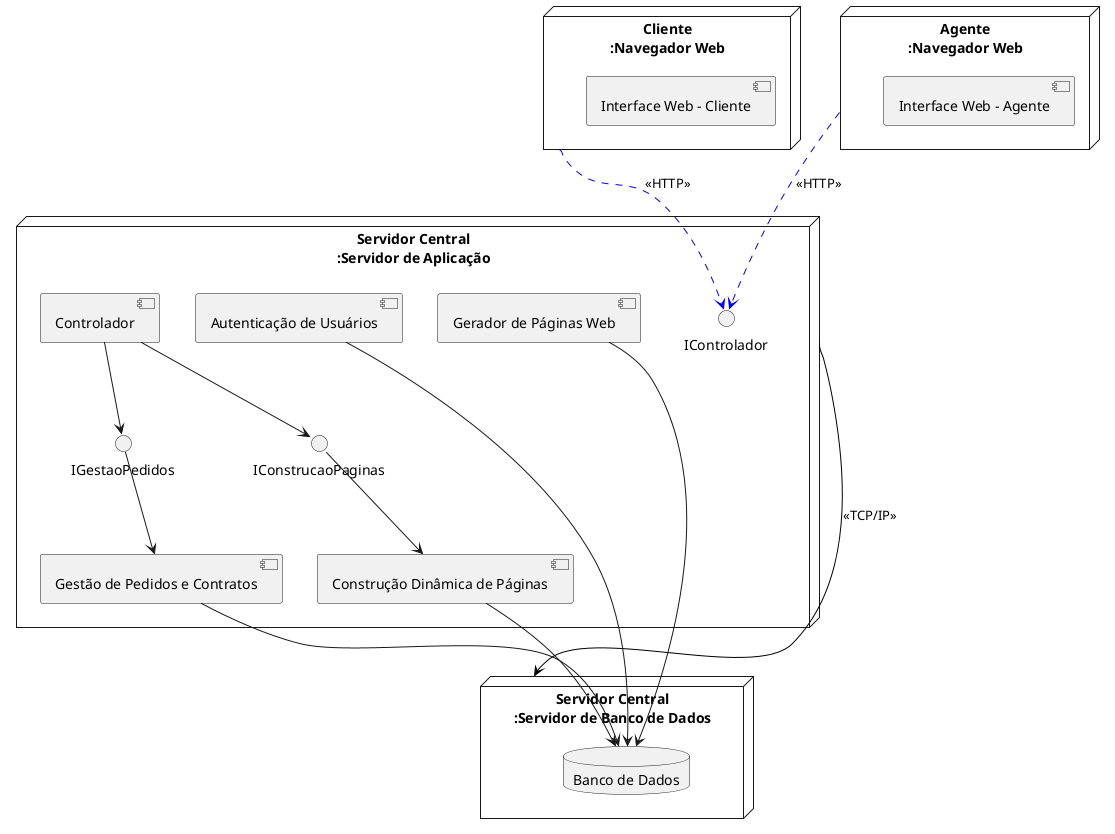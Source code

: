@startuml DiagramaImplantacaoCompletoComInterfaces

' Nós físicos
node "Cliente\n:Navegador Web" as Cliente {
    component "Interface Web - Cliente"
}

node "Agente\n:Navegador Web" as Agente {
    component "Interface Web - Agente"
}

node "Servidor Central\n:Servidor de Aplicação" as ServidorApp {
    
    interface IControlador
    interface IGestaoPedidos
    interface IConstrucaoPaginas

    component "Controlador" {
        [Controlador] --> IGestaoPedidos
        [Controlador] --> IConstrucaoPaginas
    }

    component "Gestão de Pedidos e Contratos" as GPC {
        IGestaoPedidos --> GPC
    }

    component "Construção Dinâmica de Páginas" as CDP {
        IConstrucaoPaginas --> CDP
    }

    component "Autenticação de Usuários"
    component "Gerador de Páginas Web"
}

node "Servidor Central\n:Servidor de Banco de Dados" as ServidorBD {
    database "Banco de Dados"
}

' Conexões entre nós (com protocolos)
Cliente -[#blue,dashed]-> IControlador : <<HTTP>>
Agente -[#blue,dashed]-> IControlador : <<HTTP>>

ServidorApp -[#black]-> ServidorBD : <<TCP/IP>>

' Conexões internas entre componentes
GPC --> "Banco de Dados"
CDP --> "Banco de Dados"
"Autenticação de Usuários" --> "Banco de Dados"
"Gerador de Páginas Web" --> "Banco de Dados"

@enduml
